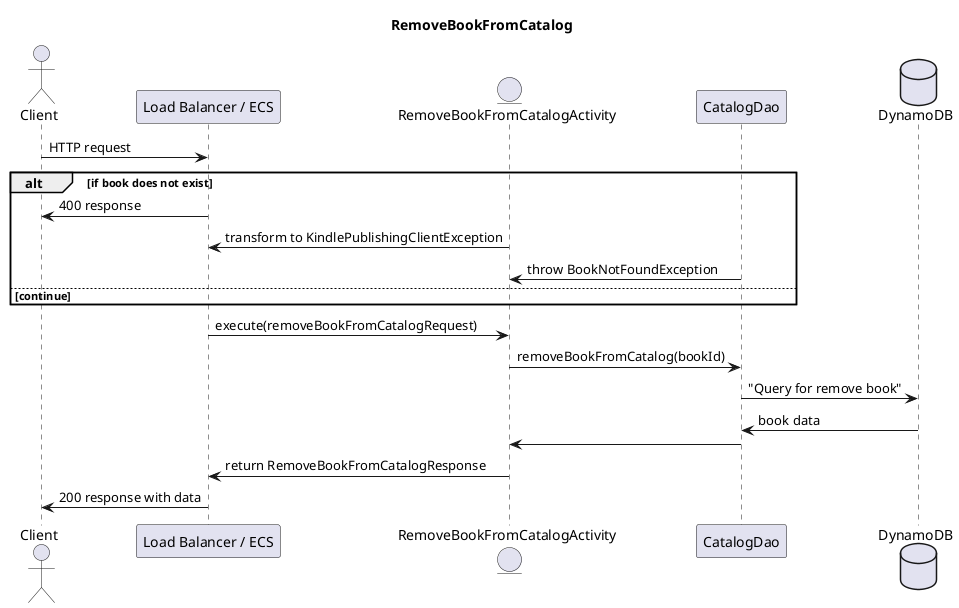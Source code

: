PARTICIPANTS: use this file for creating the remove book from catalog diagram in mastery task 01
@startuml
title RemoveBookFromCatalog
actor Client as client
participant balancer as "Load Balancer / ECS"
entity RemoveBookFromCatalogActivity as RemoveBookFromCatalogActivity
participant CatalogDao as catalogDao
database DynamoDB as db


client -> balancer : HTTP request

alt if book does not exist
    balancer -> client : 400 response
    RemoveBookFromCatalogActivity -> balancer : transform to KindlePublishingClientException
    catalogDao -> RemoveBookFromCatalogActivity : throw BookNotFoundException
else continue
end

balancer -> RemoveBookFromCatalogActivity : execute(removeBookFromCatalogRequest)
RemoveBookFromCatalogActivity -> catalogDao : removeBookFromCatalog(bookId)
catalogDao -> db : "Query for remove book"

db -> catalogDao : book data
catalogDao -> RemoveBookFromCatalogActivity
RemoveBookFromCatalogActivity -> balancer : return RemoveBookFromCatalogResponse
balancer -> client : 200 response with data

@enduml
